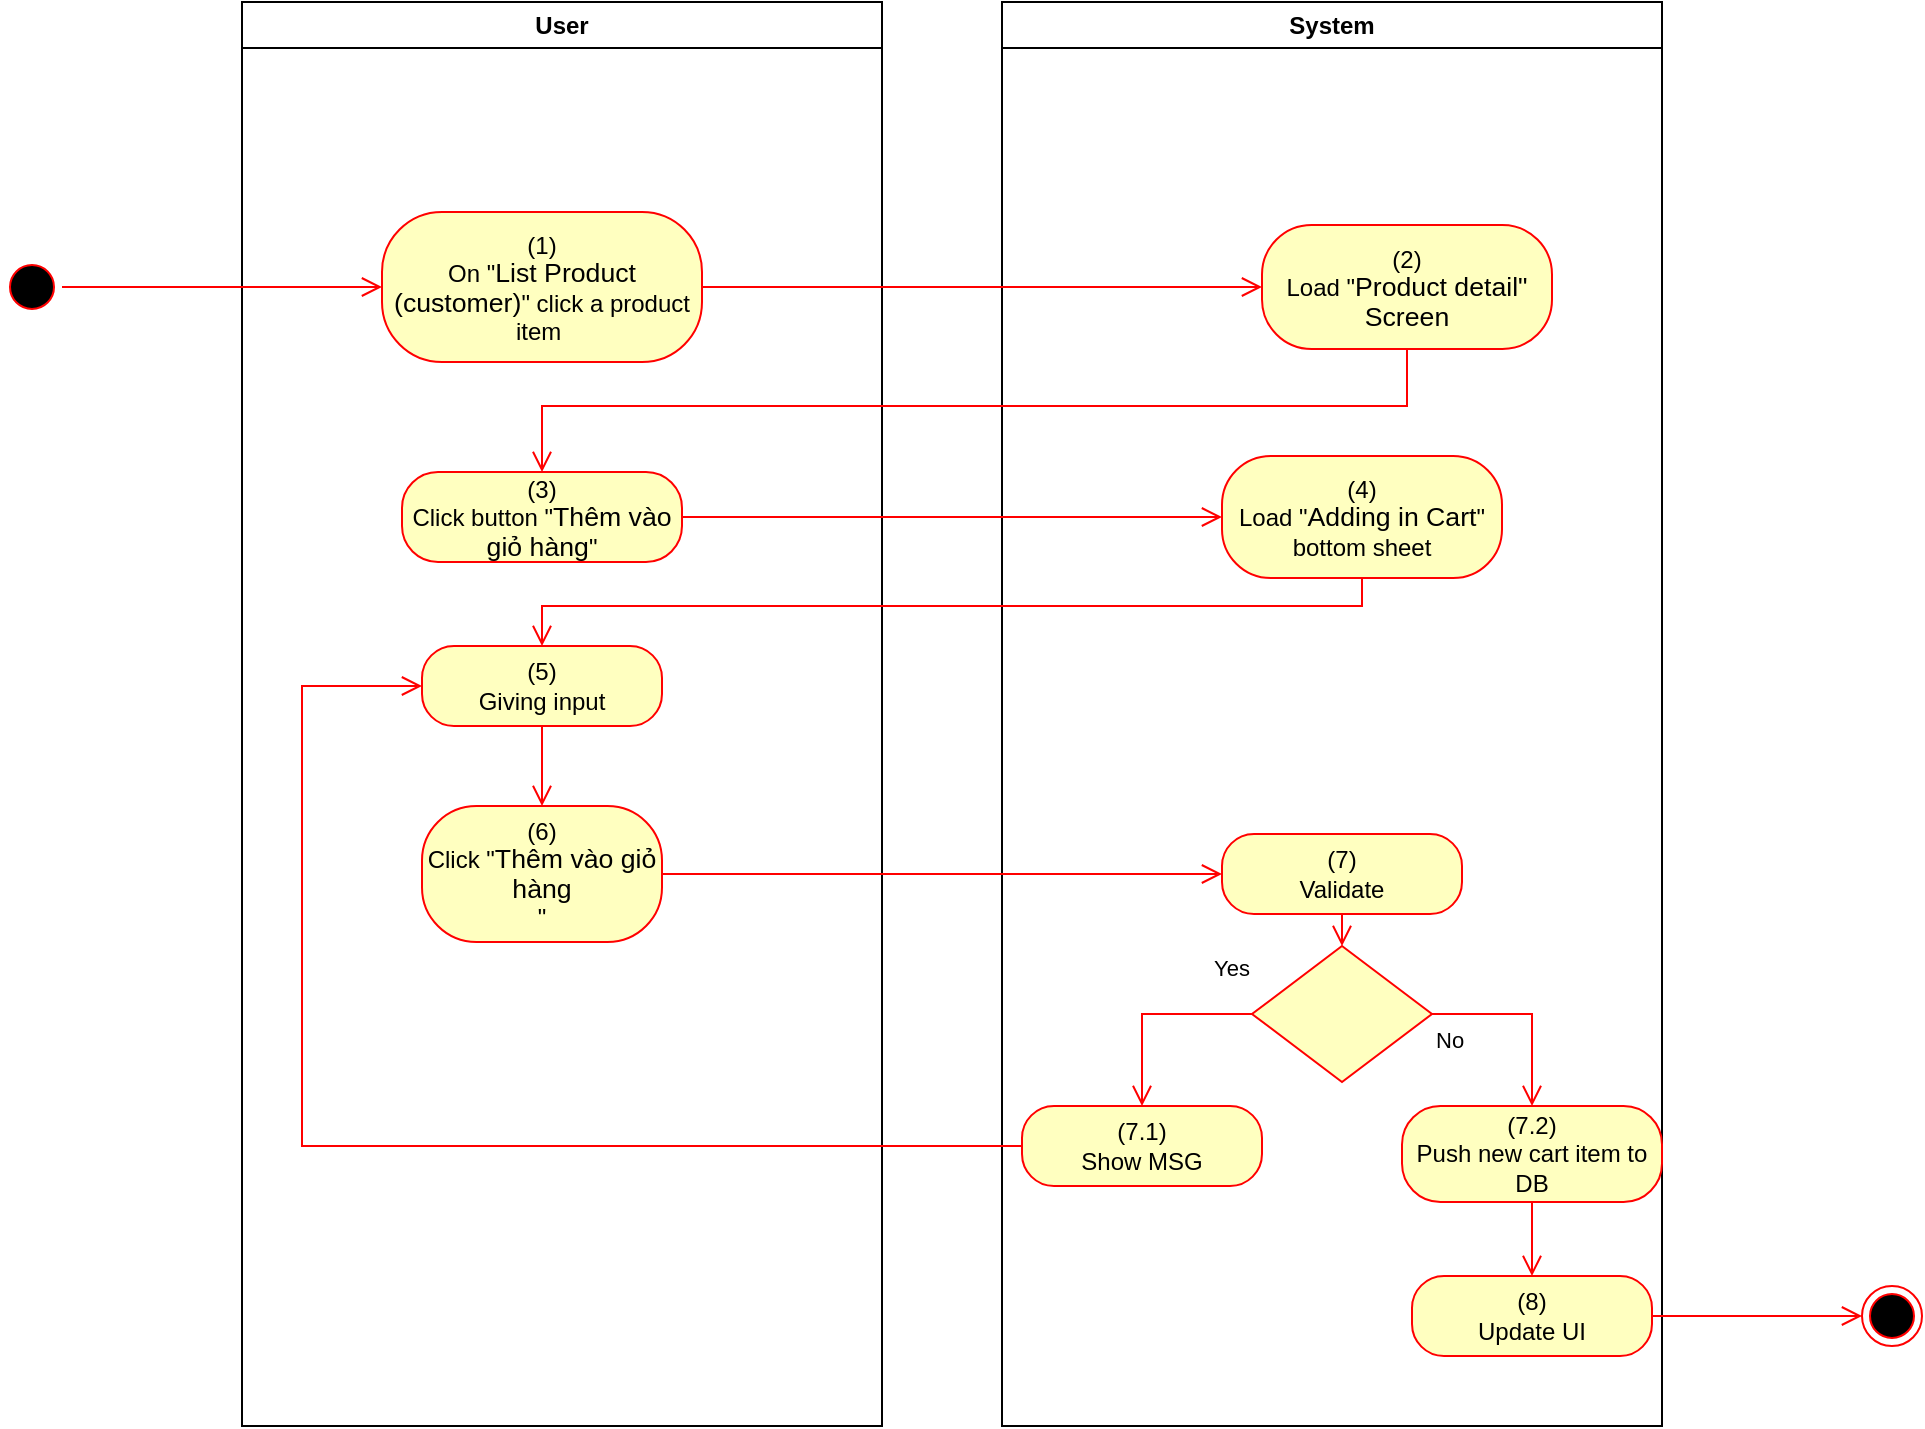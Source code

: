 <mxfile version="15.4.0" type="device"><diagram id="ymwOOn4akTOrxNRU32wH" name="Page-1"><mxGraphModel dx="1086" dy="806" grid="1" gridSize="10" guides="1" tooltips="1" connect="1" arrows="1" fold="1" page="1" pageScale="1" pageWidth="850" pageHeight="1100" math="0" shadow="0"><root><mxCell id="0"/><mxCell id="1" parent="0"/><mxCell id="rKoVv4gxtuuPEvD_cgu8-1" value="User" style="swimlane;whiteSpace=wrap" vertex="1" parent="1"><mxGeometry x="140" y="128" width="320" height="712" as="geometry"><mxRectangle x="120" y="128" width="60" height="23" as="alternateBounds"/></mxGeometry></mxCell><mxCell id="rKoVv4gxtuuPEvD_cgu8-2" value="(1)&lt;br style=&quot;padding: 0px ; margin: 0px&quot;&gt;On &quot;&lt;span lang=&quot;EN-GB&quot; style=&quot;font-size: 10pt ; line-height: 14.267px ; font-family: &amp;#34;arial&amp;#34; , sans-serif&quot;&gt;List Product (customer)&lt;/span&gt;&quot; click a product item&amp;nbsp;" style="rounded=1;whiteSpace=wrap;html=1;arcSize=40;fontColor=#000000;fillColor=#ffffc0;strokeColor=#ff0000;" vertex="1" parent="rKoVv4gxtuuPEvD_cgu8-1"><mxGeometry x="70" y="105" width="160" height="75" as="geometry"/></mxCell><mxCell id="rKoVv4gxtuuPEvD_cgu8-3" value="(3)&lt;br&gt;Click button &quot;&lt;span lang=&quot;EN-GB&quot; style=&quot;font-size: 10.0pt ; line-height: 107% ; font-family: &amp;#34;arial&amp;#34; , sans-serif&quot;&gt;Thêm vào giỏ hàng&lt;/span&gt;&quot;" style="rounded=1;whiteSpace=wrap;html=1;arcSize=40;fontColor=#000000;fillColor=#ffffc0;strokeColor=#ff0000;" vertex="1" parent="rKoVv4gxtuuPEvD_cgu8-1"><mxGeometry x="80" y="235" width="140" height="45" as="geometry"/></mxCell><mxCell id="rKoVv4gxtuuPEvD_cgu8-4" value="(6)&lt;br&gt;Click &quot;&lt;span lang=&quot;EN-GB&quot; style=&quot;font-size: 10.0pt ; line-height: 107% ; font-family: &amp;#34;arial&amp;#34; , sans-serif&quot;&gt;Thêm vào giỏ hàng&lt;/span&gt;&lt;br&gt;&quot;" style="rounded=1;whiteSpace=wrap;html=1;arcSize=40;fontColor=#000000;fillColor=#ffffc0;strokeColor=#ff0000;" vertex="1" parent="rKoVv4gxtuuPEvD_cgu8-1"><mxGeometry x="90" y="402" width="120" height="68" as="geometry"/></mxCell><mxCell id="rKoVv4gxtuuPEvD_cgu8-5" value="(5)&lt;br&gt;Giving input" style="rounded=1;whiteSpace=wrap;html=1;arcSize=40;fontColor=#000000;fillColor=#ffffc0;strokeColor=#ff0000;" vertex="1" parent="rKoVv4gxtuuPEvD_cgu8-1"><mxGeometry x="90" y="322" width="120" height="40" as="geometry"/></mxCell><mxCell id="rKoVv4gxtuuPEvD_cgu8-6" value="" style="edgeStyle=orthogonalEdgeStyle;html=1;verticalAlign=bottom;endArrow=open;endSize=8;strokeColor=#ff0000;rounded=0;entryX=0.5;entryY=0;entryDx=0;entryDy=0;" edge="1" parent="rKoVv4gxtuuPEvD_cgu8-1" source="rKoVv4gxtuuPEvD_cgu8-5" target="rKoVv4gxtuuPEvD_cgu8-4"><mxGeometry relative="1" as="geometry"><mxPoint x="330" y="402" as="targetPoint"/></mxGeometry></mxCell><mxCell id="rKoVv4gxtuuPEvD_cgu8-7" value="System" style="swimlane;whiteSpace=wrap;startSize=23;" vertex="1" parent="1"><mxGeometry x="520" y="128" width="330" height="712" as="geometry"/></mxCell><mxCell id="rKoVv4gxtuuPEvD_cgu8-8" value="(2)&lt;br&gt;Load &quot;&lt;span lang=&quot;EN-GB&quot; style=&quot;font-size: 10pt ; line-height: 14.267px ; font-family: &amp;#34;arial&amp;#34; , sans-serif&quot;&gt;&lt;span lang=&quot;EN-GB&quot; style=&quot;font-size: 10pt ; line-height: 14.267px&quot;&gt;Product detail&lt;/span&gt;&quot;&lt;br&gt;Screen&lt;/span&gt;" style="rounded=1;whiteSpace=wrap;html=1;arcSize=40;fontColor=#000000;fillColor=#ffffc0;strokeColor=#ff0000;" vertex="1" parent="rKoVv4gxtuuPEvD_cgu8-7"><mxGeometry x="130" y="111.5" width="145" height="62" as="geometry"/></mxCell><mxCell id="rKoVv4gxtuuPEvD_cgu8-9" value="(7)&lt;br&gt;Validate" style="rounded=1;whiteSpace=wrap;html=1;arcSize=40;fontColor=#000000;fillColor=#ffffc0;strokeColor=#ff0000;" vertex="1" parent="rKoVv4gxtuuPEvD_cgu8-7"><mxGeometry x="110" y="416" width="120" height="40" as="geometry"/></mxCell><mxCell id="rKoVv4gxtuuPEvD_cgu8-10" value="" style="edgeStyle=orthogonalEdgeStyle;html=1;verticalAlign=bottom;endArrow=open;endSize=8;strokeColor=#ff0000;rounded=0;entryX=0.5;entryY=0;entryDx=0;entryDy=0;" edge="1" parent="rKoVv4gxtuuPEvD_cgu8-7" source="rKoVv4gxtuuPEvD_cgu8-9" target="rKoVv4gxtuuPEvD_cgu8-11"><mxGeometry relative="1" as="geometry"><mxPoint x="165" y="442" as="targetPoint"/></mxGeometry></mxCell><mxCell id="rKoVv4gxtuuPEvD_cgu8-11" value="" style="rhombus;whiteSpace=wrap;html=1;fillColor=#ffffc0;strokeColor=#ff0000;" vertex="1" parent="rKoVv4gxtuuPEvD_cgu8-7"><mxGeometry x="125" y="472" width="90" height="68" as="geometry"/></mxCell><mxCell id="rKoVv4gxtuuPEvD_cgu8-12" value="No" style="edgeStyle=orthogonalEdgeStyle;html=1;align=left;verticalAlign=top;endArrow=open;endSize=8;strokeColor=#ff0000;rounded=0;exitX=1;exitY=0.5;exitDx=0;exitDy=0;" edge="1" parent="rKoVv4gxtuuPEvD_cgu8-7" source="rKoVv4gxtuuPEvD_cgu8-11" target="rKoVv4gxtuuPEvD_cgu8-13"><mxGeometry x="-1" relative="1" as="geometry"><mxPoint x="170" y="552" as="targetPoint"/></mxGeometry></mxCell><mxCell id="rKoVv4gxtuuPEvD_cgu8-13" value="(7.2)&lt;br&gt;Push new cart item to DB" style="rounded=1;whiteSpace=wrap;html=1;arcSize=40;fontColor=#000000;fillColor=#ffffc0;strokeColor=#ff0000;" vertex="1" parent="rKoVv4gxtuuPEvD_cgu8-7"><mxGeometry x="200" y="552" width="130" height="48" as="geometry"/></mxCell><mxCell id="rKoVv4gxtuuPEvD_cgu8-14" value="(8)&lt;br&gt;Update UI" style="rounded=1;whiteSpace=wrap;html=1;arcSize=40;fontColor=#000000;fillColor=#ffffc0;strokeColor=#ff0000;" vertex="1" parent="rKoVv4gxtuuPEvD_cgu8-7"><mxGeometry x="205" y="637" width="120" height="40" as="geometry"/></mxCell><mxCell id="rKoVv4gxtuuPEvD_cgu8-15" value="" style="edgeStyle=orthogonalEdgeStyle;html=1;verticalAlign=bottom;endArrow=open;endSize=8;strokeColor=#ff0000;rounded=0;exitX=0.5;exitY=1;exitDx=0;exitDy=0;entryX=0.5;entryY=0;entryDx=0;entryDy=0;" edge="1" parent="rKoVv4gxtuuPEvD_cgu8-7" source="rKoVv4gxtuuPEvD_cgu8-13" target="rKoVv4gxtuuPEvD_cgu8-14"><mxGeometry relative="1" as="geometry"><mxPoint x="170" y="642" as="targetPoint"/></mxGeometry></mxCell><mxCell id="rKoVv4gxtuuPEvD_cgu8-16" value="(7.1)&lt;br&gt;Show MSG" style="rounded=1;whiteSpace=wrap;html=1;arcSize=40;fontColor=#000000;fillColor=#ffffc0;strokeColor=#ff0000;" vertex="1" parent="rKoVv4gxtuuPEvD_cgu8-7"><mxGeometry x="10" y="552" width="120" height="40" as="geometry"/></mxCell><mxCell id="rKoVv4gxtuuPEvD_cgu8-17" value="Yes" style="edgeStyle=orthogonalEdgeStyle;html=1;align=left;verticalAlign=bottom;endArrow=open;endSize=8;strokeColor=#ff0000;rounded=0;entryX=0.5;entryY=0;entryDx=0;entryDy=0;exitX=0;exitY=0.5;exitDx=0;exitDy=0;" edge="1" parent="rKoVv4gxtuuPEvD_cgu8-7" source="rKoVv4gxtuuPEvD_cgu8-11" target="rKoVv4gxtuuPEvD_cgu8-16"><mxGeometry x="-0.579" y="-14" relative="1" as="geometry"><mxPoint x="70" y="552" as="targetPoint"/><Array as="points"><mxPoint x="70" y="506"/></Array><mxPoint as="offset"/></mxGeometry></mxCell><mxCell id="rKoVv4gxtuuPEvD_cgu8-18" value="(4)&lt;br&gt;Load &quot;&lt;span lang=&quot;EN-GB&quot; style=&quot;font-size: 10.0pt ; line-height: 107% ; font-family: &amp;#34;arial&amp;#34; , sans-serif&quot;&gt;Adding in Cart&lt;/span&gt;&quot; bottom sheet" style="rounded=1;whiteSpace=wrap;html=1;arcSize=40;fontColor=#000000;fillColor=#ffffc0;strokeColor=#ff0000;" vertex="1" parent="rKoVv4gxtuuPEvD_cgu8-7"><mxGeometry x="110" y="227" width="140" height="61" as="geometry"/></mxCell><mxCell id="rKoVv4gxtuuPEvD_cgu8-19" value="" style="ellipse;html=1;shape=startState;fillColor=#000000;strokeColor=#ff0000;" vertex="1" parent="1"><mxGeometry x="20" y="255.5" width="30" height="30" as="geometry"/></mxCell><mxCell id="rKoVv4gxtuuPEvD_cgu8-20" value="" style="edgeStyle=orthogonalEdgeStyle;html=1;verticalAlign=bottom;endArrow=open;endSize=8;strokeColor=#ff0000;rounded=0;entryX=0;entryY=0.5;entryDx=0;entryDy=0;" edge="1" parent="1" source="rKoVv4gxtuuPEvD_cgu8-19" target="rKoVv4gxtuuPEvD_cgu8-2"><mxGeometry relative="1" as="geometry"><mxPoint x="200" y="253" as="targetPoint"/></mxGeometry></mxCell><mxCell id="rKoVv4gxtuuPEvD_cgu8-21" value="" style="edgeStyle=orthogonalEdgeStyle;html=1;verticalAlign=bottom;endArrow=open;endSize=8;strokeColor=#ff0000;rounded=0;entryX=0;entryY=0.5;entryDx=0;entryDy=0;" edge="1" parent="1" source="rKoVv4gxtuuPEvD_cgu8-2" target="rKoVv4gxtuuPEvD_cgu8-8"><mxGeometry relative="1" as="geometry"><mxPoint x="600" y="271" as="targetPoint"/></mxGeometry></mxCell><mxCell id="rKoVv4gxtuuPEvD_cgu8-22" value="" style="edgeStyle=orthogonalEdgeStyle;html=1;verticalAlign=bottom;endArrow=open;endSize=8;strokeColor=#ff0000;rounded=0;entryX=0.5;entryY=0;entryDx=0;entryDy=0;" edge="1" parent="1" source="rKoVv4gxtuuPEvD_cgu8-8" target="rKoVv4gxtuuPEvD_cgu8-3"><mxGeometry relative="1" as="geometry"><mxPoint x="685" y="350" as="targetPoint"/><Array as="points"><mxPoint x="723" y="330"/><mxPoint x="290" y="330"/></Array></mxGeometry></mxCell><mxCell id="rKoVv4gxtuuPEvD_cgu8-23" value="" style="edgeStyle=orthogonalEdgeStyle;html=1;verticalAlign=bottom;endArrow=open;endSize=8;strokeColor=#ff0000;rounded=0;entryX=0;entryY=0.5;entryDx=0;entryDy=0;" edge="1" parent="1" source="rKoVv4gxtuuPEvD_cgu8-4" target="rKoVv4gxtuuPEvD_cgu8-9"><mxGeometry relative="1" as="geometry"><mxPoint x="280" y="570" as="targetPoint"/></mxGeometry></mxCell><mxCell id="rKoVv4gxtuuPEvD_cgu8-24" value="" style="ellipse;html=1;shape=endState;fillColor=#000000;strokeColor=#ff0000;" vertex="1" parent="1"><mxGeometry x="950" y="770" width="30" height="30" as="geometry"/></mxCell><mxCell id="rKoVv4gxtuuPEvD_cgu8-25" value="" style="edgeStyle=orthogonalEdgeStyle;html=1;verticalAlign=bottom;endArrow=open;endSize=8;strokeColor=#ff0000;rounded=0;exitX=1;exitY=0.5;exitDx=0;exitDy=0;entryX=0;entryY=0.5;entryDx=0;entryDy=0;" edge="1" parent="1" source="rKoVv4gxtuuPEvD_cgu8-14" target="rKoVv4gxtuuPEvD_cgu8-24"><mxGeometry relative="1" as="geometry"><mxPoint x="820" y="760" as="targetPoint"/><mxPoint x="820" y="700" as="sourcePoint"/></mxGeometry></mxCell><mxCell id="rKoVv4gxtuuPEvD_cgu8-26" value="" style="edgeStyle=orthogonalEdgeStyle;html=1;verticalAlign=bottom;endArrow=open;endSize=8;strokeColor=#ff0000;rounded=0;entryX=0;entryY=0.5;entryDx=0;entryDy=0;" edge="1" parent="1" source="rKoVv4gxtuuPEvD_cgu8-16" target="rKoVv4gxtuuPEvD_cgu8-5"><mxGeometry relative="1" as="geometry"><mxPoint x="590" y="780" as="targetPoint"/><Array as="points"><mxPoint x="170" y="700"/><mxPoint x="170" y="470"/></Array></mxGeometry></mxCell><mxCell id="rKoVv4gxtuuPEvD_cgu8-27" value="" style="edgeStyle=orthogonalEdgeStyle;html=1;verticalAlign=bottom;endArrow=open;endSize=8;strokeColor=#ff0000;rounded=0;entryX=0;entryY=0.5;entryDx=0;entryDy=0;" edge="1" parent="1" source="rKoVv4gxtuuPEvD_cgu8-3" target="rKoVv4gxtuuPEvD_cgu8-18"><mxGeometry relative="1" as="geometry"><mxPoint x="280" y="463" as="targetPoint"/></mxGeometry></mxCell><mxCell id="rKoVv4gxtuuPEvD_cgu8-28" value="" style="edgeStyle=orthogonalEdgeStyle;html=1;verticalAlign=bottom;endArrow=open;endSize=8;strokeColor=#ff0000;rounded=0;entryX=0.5;entryY=0;entryDx=0;entryDy=0;" edge="1" parent="1" source="rKoVv4gxtuuPEvD_cgu8-18" target="rKoVv4gxtuuPEvD_cgu8-5"><mxGeometry relative="1" as="geometry"><mxPoint x="690" y="460" as="targetPoint"/><Array as="points"><mxPoint x="700" y="430"/><mxPoint x="290" y="430"/></Array></mxGeometry></mxCell></root></mxGraphModel></diagram></mxfile>